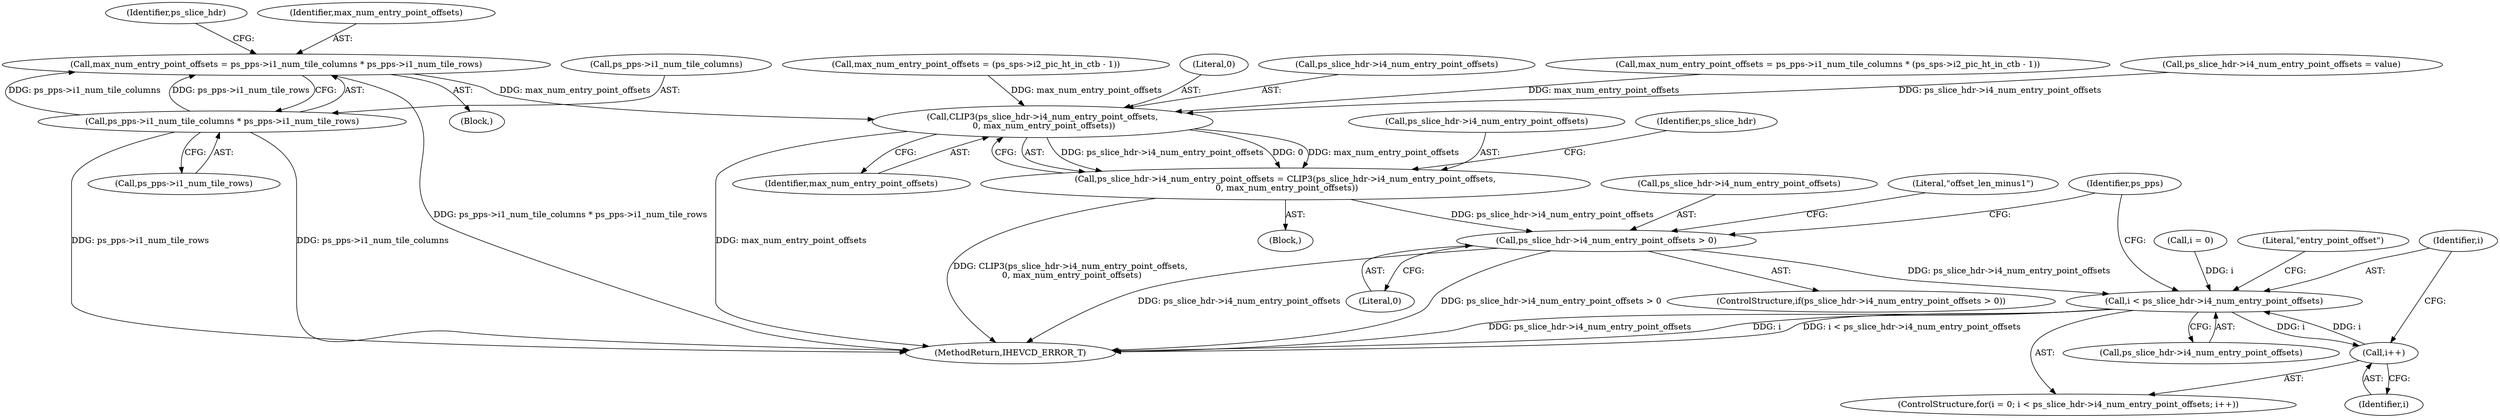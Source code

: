 digraph "0_Android_7c9be319a279654e55a6d757265f88c61a16a4d5@integer" {
"1001915" [label="(Call,max_num_entry_point_offsets = ps_pps->i1_num_tile_columns * ps_pps->i1_num_tile_rows)"];
"1001917" [label="(Call,ps_pps->i1_num_tile_columns * ps_pps->i1_num_tile_rows)"];
"1001937" [label="(Call,CLIP3(ps_slice_hdr->i4_num_entry_point_offsets,\n 0, max_num_entry_point_offsets))"];
"1001933" [label="(Call,ps_slice_hdr->i4_num_entry_point_offsets = CLIP3(ps_slice_hdr->i4_num_entry_point_offsets,\n 0, max_num_entry_point_offsets))"];
"1001944" [label="(Call,ps_slice_hdr->i4_num_entry_point_offsets > 0)"];
"1001965" [label="(Call,i < ps_slice_hdr->i4_num_entry_point_offsets)"];
"1001970" [label="(Call,i++)"];
"1001982" [label="(Identifier,ps_pps)"];
"1001970" [label="(Call,i++)"];
"1001948" [label="(Literal,0)"];
"1001967" [label="(Call,ps_slice_hdr->i4_num_entry_point_offsets)"];
"1001914" [label="(Block,)"];
"1001945" [label="(Call,ps_slice_hdr->i4_num_entry_point_offsets)"];
"1001971" [label="(Identifier,i)"];
"1001951" [label="(Literal,\"offset_len_minus1\")"];
"1001915" [label="(Call,max_num_entry_point_offsets = ps_pps->i1_num_tile_columns * ps_pps->i1_num_tile_rows)"];
"1001962" [label="(Call,i = 0)"];
"1001935" [label="(Identifier,ps_slice_hdr)"];
"1001926" [label="(Call,max_num_entry_point_offsets = (ps_sps->i2_pic_ht_in_ctb - 1))"];
"1001966" [label="(Identifier,i)"];
"1001934" [label="(Call,ps_slice_hdr->i4_num_entry_point_offsets)"];
"1001965" [label="(Call,i < ps_slice_hdr->i4_num_entry_point_offsets)"];
"1001974" [label="(Literal,\"entry_point_offset\")"];
"1001942" [label="(Identifier,max_num_entry_point_offsets)"];
"1001943" [label="(ControlStructure,if(ps_slice_hdr->i4_num_entry_point_offsets > 0))"];
"1001946" [label="(Identifier,ps_slice_hdr)"];
"1001918" [label="(Call,ps_pps->i1_num_tile_columns)"];
"1001941" [label="(Literal,0)"];
"1001887" [label="(Block,)"];
"1001944" [label="(Call,ps_slice_hdr->i4_num_entry_point_offsets > 0)"];
"1001917" [label="(Call,ps_pps->i1_num_tile_columns * ps_pps->i1_num_tile_rows)"];
"1001921" [label="(Call,ps_pps->i1_num_tile_rows)"];
"1001938" [label="(Call,ps_slice_hdr->i4_num_entry_point_offsets)"];
"1001933" [label="(Call,ps_slice_hdr->i4_num_entry_point_offsets = CLIP3(ps_slice_hdr->i4_num_entry_point_offsets,\n 0, max_num_entry_point_offsets))"];
"1002661" [label="(MethodReturn,IHEVCD_ERROR_T)"];
"1001898" [label="(Call,max_num_entry_point_offsets = ps_pps->i1_num_tile_columns * (ps_sps->i2_pic_ht_in_ctb - 1))"];
"1001882" [label="(Call,ps_slice_hdr->i4_num_entry_point_offsets = value)"];
"1001937" [label="(Call,CLIP3(ps_slice_hdr->i4_num_entry_point_offsets,\n 0, max_num_entry_point_offsets))"];
"1001961" [label="(ControlStructure,for(i = 0; i < ps_slice_hdr->i4_num_entry_point_offsets; i++))"];
"1001916" [label="(Identifier,max_num_entry_point_offsets)"];
"1001915" -> "1001914"  [label="AST: "];
"1001915" -> "1001917"  [label="CFG: "];
"1001916" -> "1001915"  [label="AST: "];
"1001917" -> "1001915"  [label="AST: "];
"1001935" -> "1001915"  [label="CFG: "];
"1001915" -> "1002661"  [label="DDG: ps_pps->i1_num_tile_columns * ps_pps->i1_num_tile_rows"];
"1001917" -> "1001915"  [label="DDG: ps_pps->i1_num_tile_columns"];
"1001917" -> "1001915"  [label="DDG: ps_pps->i1_num_tile_rows"];
"1001915" -> "1001937"  [label="DDG: max_num_entry_point_offsets"];
"1001917" -> "1001921"  [label="CFG: "];
"1001918" -> "1001917"  [label="AST: "];
"1001921" -> "1001917"  [label="AST: "];
"1001917" -> "1002661"  [label="DDG: ps_pps->i1_num_tile_columns"];
"1001917" -> "1002661"  [label="DDG: ps_pps->i1_num_tile_rows"];
"1001937" -> "1001933"  [label="AST: "];
"1001937" -> "1001942"  [label="CFG: "];
"1001938" -> "1001937"  [label="AST: "];
"1001941" -> "1001937"  [label="AST: "];
"1001942" -> "1001937"  [label="AST: "];
"1001933" -> "1001937"  [label="CFG: "];
"1001937" -> "1002661"  [label="DDG: max_num_entry_point_offsets"];
"1001937" -> "1001933"  [label="DDG: ps_slice_hdr->i4_num_entry_point_offsets"];
"1001937" -> "1001933"  [label="DDG: 0"];
"1001937" -> "1001933"  [label="DDG: max_num_entry_point_offsets"];
"1001882" -> "1001937"  [label="DDG: ps_slice_hdr->i4_num_entry_point_offsets"];
"1001898" -> "1001937"  [label="DDG: max_num_entry_point_offsets"];
"1001926" -> "1001937"  [label="DDG: max_num_entry_point_offsets"];
"1001933" -> "1001887"  [label="AST: "];
"1001934" -> "1001933"  [label="AST: "];
"1001946" -> "1001933"  [label="CFG: "];
"1001933" -> "1002661"  [label="DDG: CLIP3(ps_slice_hdr->i4_num_entry_point_offsets,\n 0, max_num_entry_point_offsets)"];
"1001933" -> "1001944"  [label="DDG: ps_slice_hdr->i4_num_entry_point_offsets"];
"1001944" -> "1001943"  [label="AST: "];
"1001944" -> "1001948"  [label="CFG: "];
"1001945" -> "1001944"  [label="AST: "];
"1001948" -> "1001944"  [label="AST: "];
"1001951" -> "1001944"  [label="CFG: "];
"1001982" -> "1001944"  [label="CFG: "];
"1001944" -> "1002661"  [label="DDG: ps_slice_hdr->i4_num_entry_point_offsets"];
"1001944" -> "1002661"  [label="DDG: ps_slice_hdr->i4_num_entry_point_offsets > 0"];
"1001944" -> "1001965"  [label="DDG: ps_slice_hdr->i4_num_entry_point_offsets"];
"1001965" -> "1001961"  [label="AST: "];
"1001965" -> "1001967"  [label="CFG: "];
"1001966" -> "1001965"  [label="AST: "];
"1001967" -> "1001965"  [label="AST: "];
"1001974" -> "1001965"  [label="CFG: "];
"1001982" -> "1001965"  [label="CFG: "];
"1001965" -> "1002661"  [label="DDG: i"];
"1001965" -> "1002661"  [label="DDG: i < ps_slice_hdr->i4_num_entry_point_offsets"];
"1001965" -> "1002661"  [label="DDG: ps_slice_hdr->i4_num_entry_point_offsets"];
"1001970" -> "1001965"  [label="DDG: i"];
"1001962" -> "1001965"  [label="DDG: i"];
"1001965" -> "1001970"  [label="DDG: i"];
"1001970" -> "1001961"  [label="AST: "];
"1001970" -> "1001971"  [label="CFG: "];
"1001971" -> "1001970"  [label="AST: "];
"1001966" -> "1001970"  [label="CFG: "];
}
